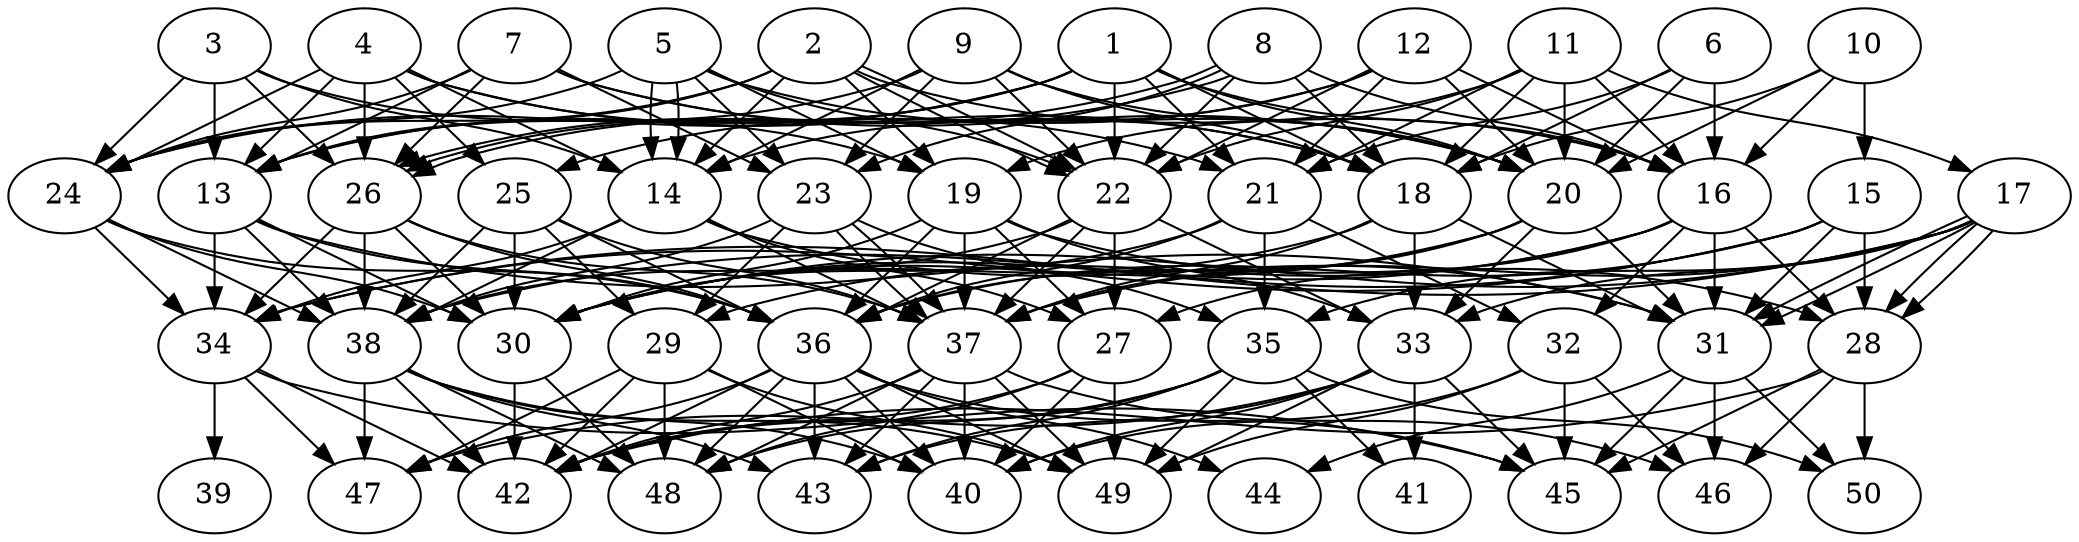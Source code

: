 // DAG automatically generated by daggen at Thu Oct  3 14:07:58 2019
// ./daggen --dot -n 50 --ccr 0.4 --fat 0.7 --regular 0.5 --density 0.7 --mindata 5242880 --maxdata 52428800 
digraph G {
  1 [size="66017280", alpha="0.20", expect_size="26406912"] 
  1 -> 13 [size ="26406912"]
  1 -> 16 [size ="26406912"]
  1 -> 18 [size ="26406912"]
  1 -> 20 [size ="26406912"]
  1 -> 21 [size ="26406912"]
  1 -> 22 [size ="26406912"]
  1 -> 24 [size ="26406912"]
  1 -> 26 [size ="26406912"]
  2 [size="102602240", alpha="0.07", expect_size="41040896"] 
  2 -> 13 [size ="41040896"]
  2 -> 14 [size ="41040896"]
  2 -> 16 [size ="41040896"]
  2 -> 19 [size ="41040896"]
  2 -> 22 [size ="41040896"]
  2 -> 22 [size ="41040896"]
  2 -> 24 [size ="41040896"]
  3 [size="118074880", alpha="0.13", expect_size="47229952"] 
  3 -> 13 [size ="47229952"]
  3 -> 14 [size ="47229952"]
  3 -> 19 [size ="47229952"]
  3 -> 24 [size ="47229952"]
  3 -> 26 [size ="47229952"]
  4 [size="30901760", alpha="0.16", expect_size="12360704"] 
  4 -> 13 [size ="12360704"]
  4 -> 14 [size ="12360704"]
  4 -> 18 [size ="12360704"]
  4 -> 21 [size ="12360704"]
  4 -> 24 [size ="12360704"]
  4 -> 25 [size ="12360704"]
  4 -> 26 [size ="12360704"]
  5 [size="58350080", alpha="0.18", expect_size="23340032"] 
  5 -> 14 [size ="23340032"]
  5 -> 14 [size ="23340032"]
  5 -> 19 [size ="23340032"]
  5 -> 20 [size ="23340032"]
  5 -> 22 [size ="23340032"]
  5 -> 23 [size ="23340032"]
  5 -> 24 [size ="23340032"]
  6 [size="42012160", alpha="0.04", expect_size="16804864"] 
  6 -> 16 [size ="16804864"]
  6 -> 18 [size ="16804864"]
  6 -> 20 [size ="16804864"]
  6 -> 21 [size ="16804864"]
  7 [size="47703040", alpha="0.04", expect_size="19081216"] 
  7 -> 13 [size ="19081216"]
  7 -> 18 [size ="19081216"]
  7 -> 20 [size ="19081216"]
  7 -> 23 [size ="19081216"]
  7 -> 24 [size ="19081216"]
  7 -> 26 [size ="19081216"]
  8 [size="81090560", alpha="0.15", expect_size="32436224"] 
  8 -> 16 [size ="32436224"]
  8 -> 18 [size ="32436224"]
  8 -> 22 [size ="32436224"]
  8 -> 23 [size ="32436224"]
  8 -> 26 [size ="32436224"]
  8 -> 26 [size ="32436224"]
  9 [size="50511360", alpha="0.10", expect_size="20204544"] 
  9 -> 13 [size ="20204544"]
  9 -> 14 [size ="20204544"]
  9 -> 18 [size ="20204544"]
  9 -> 20 [size ="20204544"]
  9 -> 22 [size ="20204544"]
  9 -> 23 [size ="20204544"]
  10 [size="89451520", alpha="0.17", expect_size="35780608"] 
  10 -> 15 [size ="35780608"]
  10 -> 16 [size ="35780608"]
  10 -> 18 [size ="35780608"]
  10 -> 20 [size ="35780608"]
  11 [size="25940480", alpha="0.13", expect_size="10376192"] 
  11 -> 16 [size ="10376192"]
  11 -> 17 [size ="10376192"]
  11 -> 18 [size ="10376192"]
  11 -> 19 [size ="10376192"]
  11 -> 20 [size ="10376192"]
  11 -> 21 [size ="10376192"]
  11 -> 22 [size ="10376192"]
  12 [size="24133120", alpha="0.16", expect_size="9653248"] 
  12 -> 14 [size ="9653248"]
  12 -> 16 [size ="9653248"]
  12 -> 20 [size ="9653248"]
  12 -> 21 [size ="9653248"]
  12 -> 22 [size ="9653248"]
  12 -> 25 [size ="9653248"]
  13 [size="64757760", alpha="0.04", expect_size="25903104"] 
  13 -> 30 [size ="25903104"]
  13 -> 31 [size ="25903104"]
  13 -> 34 [size ="25903104"]
  13 -> 36 [size ="25903104"]
  13 -> 38 [size ="25903104"]
  14 [size="25297920", alpha="0.07", expect_size="10119168"] 
  14 -> 27 [size ="10119168"]
  14 -> 31 [size ="10119168"]
  14 -> 34 [size ="10119168"]
  14 -> 37 [size ="10119168"]
  14 -> 38 [size ="10119168"]
  15 [size="118530560", alpha="0.12", expect_size="47412224"] 
  15 -> 28 [size ="47412224"]
  15 -> 31 [size ="47412224"]
  15 -> 34 [size ="47412224"]
  15 -> 36 [size ="47412224"]
  15 -> 38 [size ="47412224"]
  16 [size="109219840", alpha="0.04", expect_size="43687936"] 
  16 -> 27 [size ="43687936"]
  16 -> 28 [size ="43687936"]
  16 -> 29 [size ="43687936"]
  16 -> 30 [size ="43687936"]
  16 -> 31 [size ="43687936"]
  16 -> 32 [size ="43687936"]
  17 [size="15265280", alpha="0.01", expect_size="6106112"] 
  17 -> 28 [size ="6106112"]
  17 -> 28 [size ="6106112"]
  17 -> 30 [size ="6106112"]
  17 -> 31 [size ="6106112"]
  17 -> 31 [size ="6106112"]
  17 -> 33 [size ="6106112"]
  17 -> 34 [size ="6106112"]
  17 -> 35 [size ="6106112"]
  17 -> 37 [size ="6106112"]
  18 [size="38689280", alpha="0.06", expect_size="15475712"] 
  18 -> 30 [size ="15475712"]
  18 -> 31 [size ="15475712"]
  18 -> 33 [size ="15475712"]
  18 -> 37 [size ="15475712"]
  19 [size="126100480", alpha="0.08", expect_size="50440192"] 
  19 -> 27 [size ="50440192"]
  19 -> 28 [size ="50440192"]
  19 -> 30 [size ="50440192"]
  19 -> 33 [size ="50440192"]
  19 -> 36 [size ="50440192"]
  19 -> 37 [size ="50440192"]
  20 [size="69322240", alpha="0.19", expect_size="27728896"] 
  20 -> 30 [size ="27728896"]
  20 -> 31 [size ="27728896"]
  20 -> 33 [size ="27728896"]
  20 -> 36 [size ="27728896"]
  20 -> 37 [size ="27728896"]
  21 [size="49955840", alpha="0.19", expect_size="19982336"] 
  21 -> 30 [size ="19982336"]
  21 -> 32 [size ="19982336"]
  21 -> 35 [size ="19982336"]
  21 -> 36 [size ="19982336"]
  22 [size="129402880", alpha="0.14", expect_size="51761152"] 
  22 -> 27 [size ="51761152"]
  22 -> 33 [size ="51761152"]
  22 -> 36 [size ="51761152"]
  22 -> 37 [size ="51761152"]
  22 -> 38 [size ="51761152"]
  23 [size="105103360", alpha="0.06", expect_size="42041344"] 
  23 -> 29 [size ="42041344"]
  23 -> 35 [size ="42041344"]
  23 -> 37 [size ="42041344"]
  23 -> 37 [size ="42041344"]
  23 -> 38 [size ="42041344"]
  24 [size="126912000", alpha="0.02", expect_size="50764800"] 
  24 -> 30 [size ="50764800"]
  24 -> 34 [size ="50764800"]
  24 -> 36 [size ="50764800"]
  24 -> 38 [size ="50764800"]
  25 [size="50708480", alpha="0.05", expect_size="20283392"] 
  25 -> 29 [size ="20283392"]
  25 -> 30 [size ="20283392"]
  25 -> 36 [size ="20283392"]
  25 -> 37 [size ="20283392"]
  25 -> 38 [size ="20283392"]
  26 [size="118732800", alpha="0.14", expect_size="47493120"] 
  26 -> 30 [size ="47493120"]
  26 -> 34 [size ="47493120"]
  26 -> 36 [size ="47493120"]
  26 -> 37 [size ="47493120"]
  26 -> 38 [size ="47493120"]
  27 [size="25075200", alpha="0.08", expect_size="10030080"] 
  27 -> 40 [size ="10030080"]
  27 -> 42 [size ="10030080"]
  27 -> 48 [size ="10030080"]
  27 -> 49 [size ="10030080"]
  28 [size="28346880", alpha="0.14", expect_size="11338752"] 
  28 -> 42 [size ="11338752"]
  28 -> 45 [size ="11338752"]
  28 -> 46 [size ="11338752"]
  28 -> 50 [size ="11338752"]
  29 [size="65815040", alpha="0.06", expect_size="26326016"] 
  29 -> 40 [size ="26326016"]
  29 -> 42 [size ="26326016"]
  29 -> 47 [size ="26326016"]
  29 -> 48 [size ="26326016"]
  29 -> 49 [size ="26326016"]
  30 [size="114557440", alpha="0.11", expect_size="45822976"] 
  30 -> 42 [size ="45822976"]
  30 -> 48 [size ="45822976"]
  31 [size="108774400", alpha="0.18", expect_size="43509760"] 
  31 -> 44 [size ="43509760"]
  31 -> 45 [size ="43509760"]
  31 -> 46 [size ="43509760"]
  31 -> 50 [size ="43509760"]
  32 [size="101378560", alpha="0.07", expect_size="40551424"] 
  32 -> 40 [size ="40551424"]
  32 -> 45 [size ="40551424"]
  32 -> 46 [size ="40551424"]
  32 -> 49 [size ="40551424"]
  33 [size="63902720", alpha="0.04", expect_size="25561088"] 
  33 -> 40 [size ="25561088"]
  33 -> 41 [size ="25561088"]
  33 -> 43 [size ="25561088"]
  33 -> 45 [size ="25561088"]
  33 -> 47 [size ="25561088"]
  33 -> 49 [size ="25561088"]
  34 [size="101314560", alpha="0.04", expect_size="40525824"] 
  34 -> 39 [size ="40525824"]
  34 -> 42 [size ="40525824"]
  34 -> 45 [size ="40525824"]
  34 -> 47 [size ="40525824"]
  35 [size="113443840", alpha="0.02", expect_size="45377536"] 
  35 -> 41 [size ="45377536"]
  35 -> 42 [size ="45377536"]
  35 -> 43 [size ="45377536"]
  35 -> 48 [size ="45377536"]
  35 -> 49 [size ="45377536"]
  35 -> 50 [size ="45377536"]
  36 [size="27573760", alpha="0.16", expect_size="11029504"] 
  36 -> 40 [size ="11029504"]
  36 -> 42 [size ="11029504"]
  36 -> 43 [size ="11029504"]
  36 -> 44 [size ="11029504"]
  36 -> 45 [size ="11029504"]
  36 -> 47 [size ="11029504"]
  36 -> 48 [size ="11029504"]
  36 -> 49 [size ="11029504"]
  37 [size="108533760", alpha="0.10", expect_size="43413504"] 
  37 -> 40 [size ="43413504"]
  37 -> 42 [size ="43413504"]
  37 -> 43 [size ="43413504"]
  37 -> 46 [size ="43413504"]
  37 -> 48 [size ="43413504"]
  37 -> 49 [size ="43413504"]
  38 [size="37030400", alpha="0.09", expect_size="14812160"] 
  38 -> 40 [size ="14812160"]
  38 -> 42 [size ="14812160"]
  38 -> 43 [size ="14812160"]
  38 -> 47 [size ="14812160"]
  38 -> 48 [size ="14812160"]
  38 -> 49 [size ="14812160"]
  39 [size="116979200", alpha="0.07", expect_size="46791680"] 
  40 [size="31887360", alpha="0.14", expect_size="12754944"] 
  41 [size="94031360", alpha="0.08", expect_size="37612544"] 
  42 [size="80312320", alpha="0.01", expect_size="32124928"] 
  43 [size="119726080", alpha="0.10", expect_size="47890432"] 
  44 [size="27993600", alpha="0.19", expect_size="11197440"] 
  45 [size="53237760", alpha="0.13", expect_size="21295104"] 
  46 [size="64947200", alpha="0.06", expect_size="25978880"] 
  47 [size="41274880", alpha="0.00", expect_size="16509952"] 
  48 [size="102346240", alpha="0.17", expect_size="40938496"] 
  49 [size="37816320", alpha="0.03", expect_size="15126528"] 
  50 [size="78643200", alpha="0.07", expect_size="31457280"] 
}
